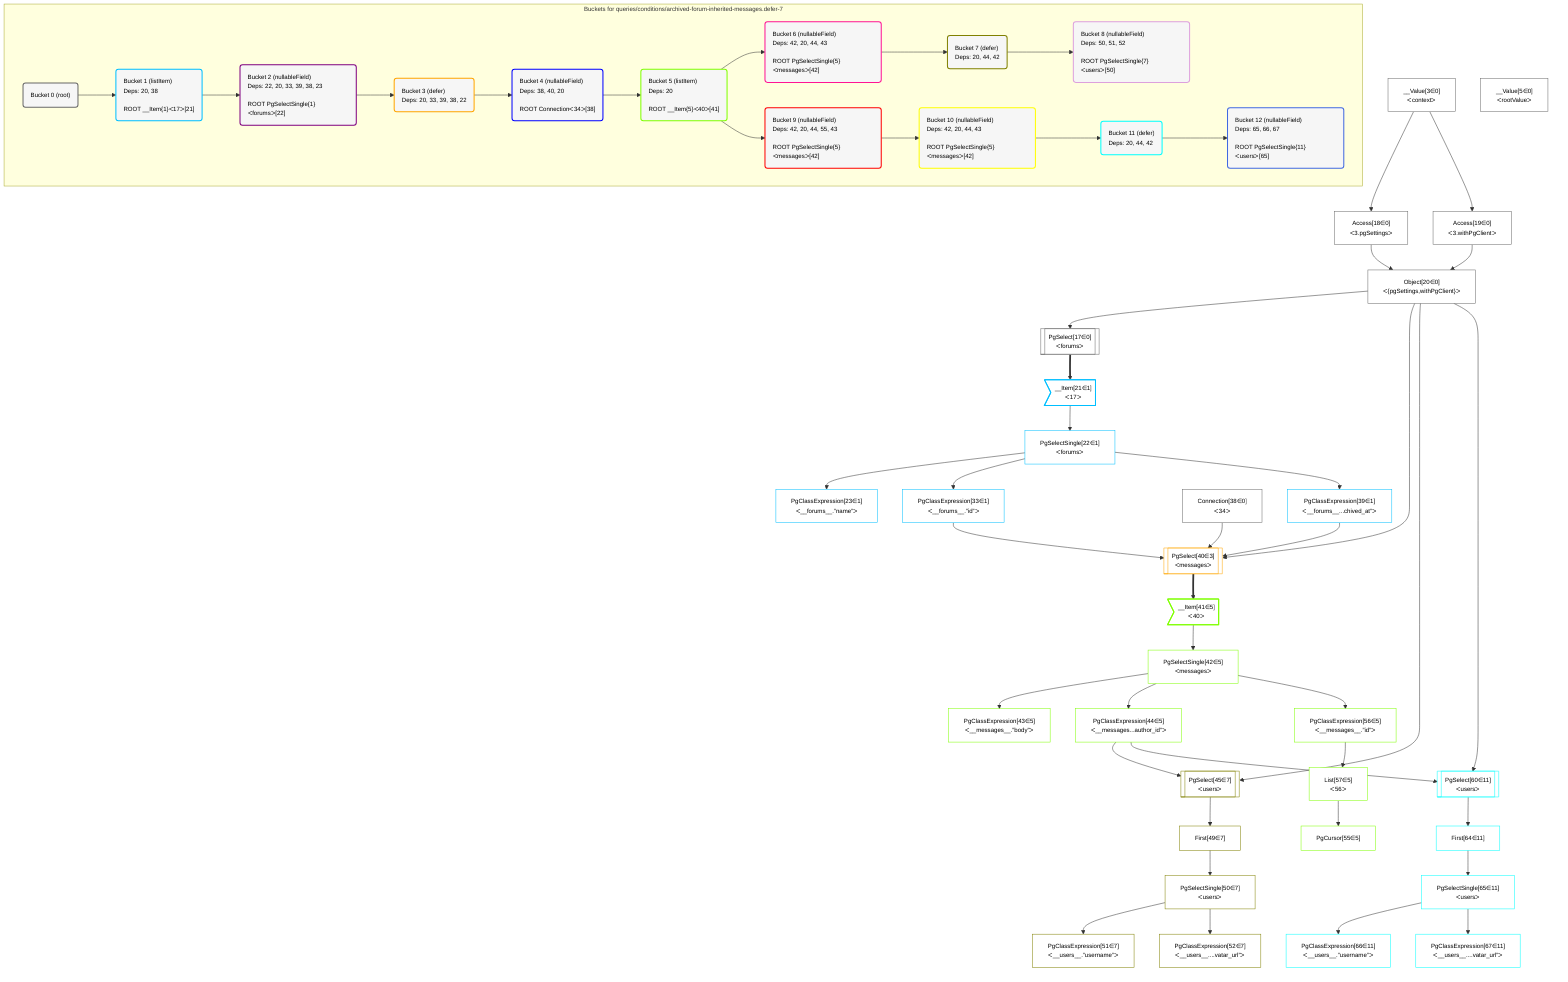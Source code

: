 %%{init: {'themeVariables': { 'fontSize': '12px'}}}%%
graph TD
    classDef path fill:#eee,stroke:#000,color:#000
    classDef plan fill:#fff,stroke-width:1px,color:#000
    classDef itemplan fill:#fff,stroke-width:2px,color:#000
    classDef sideeffectplan fill:#f00,stroke-width:2px,color:#000
    classDef bucket fill:#f6f6f6,color:#000,stroke-width:2px,text-align:left


    %% define steps
    __Value3["__Value[3∈0]<br />ᐸcontextᐳ"]:::plan
    __Value5["__Value[5∈0]<br />ᐸrootValueᐳ"]:::plan
    Access18["Access[18∈0]<br />ᐸ3.pgSettingsᐳ"]:::plan
    Access19["Access[19∈0]<br />ᐸ3.withPgClientᐳ"]:::plan
    Object20["Object[20∈0]<br />ᐸ{pgSettings,withPgClient}ᐳ"]:::plan
    PgSelect17[["PgSelect[17∈0]<br />ᐸforumsᐳ"]]:::plan
    __Item21>"__Item[21∈1]<br />ᐸ17ᐳ"]:::itemplan
    PgSelectSingle22["PgSelectSingle[22∈1]<br />ᐸforumsᐳ"]:::plan
    PgClassExpression23["PgClassExpression[23∈1]<br />ᐸ__forums__.”name”ᐳ"]:::plan
    PgClassExpression33["PgClassExpression[33∈1]<br />ᐸ__forums__.”id”ᐳ"]:::plan
    Connection38["Connection[38∈0]<br />ᐸ34ᐳ"]:::plan
    PgClassExpression39["PgClassExpression[39∈1]<br />ᐸ__forums__...chived_at”ᐳ"]:::plan
    PgSelect40[["PgSelect[40∈3]<br />ᐸmessagesᐳ"]]:::plan
    __Item41>"__Item[41∈5]<br />ᐸ40ᐳ"]:::itemplan
    PgSelectSingle42["PgSelectSingle[42∈5]<br />ᐸmessagesᐳ"]:::plan
    PgClassExpression43["PgClassExpression[43∈5]<br />ᐸ__messages__.”body”ᐳ"]:::plan
    PgClassExpression44["PgClassExpression[44∈5]<br />ᐸ__messages...author_id”ᐳ"]:::plan
    PgSelect45[["PgSelect[45∈7]<br />ᐸusersᐳ"]]:::plan
    First49["First[49∈7]"]:::plan
    PgSelectSingle50["PgSelectSingle[50∈7]<br />ᐸusersᐳ"]:::plan
    PgClassExpression51["PgClassExpression[51∈7]<br />ᐸ__users__.”username”ᐳ"]:::plan
    PgClassExpression52["PgClassExpression[52∈7]<br />ᐸ__users__....vatar_url”ᐳ"]:::plan
    PgClassExpression56["PgClassExpression[56∈5]<br />ᐸ__messages__.”id”ᐳ"]:::plan
    List57["List[57∈5]<br />ᐸ56ᐳ"]:::plan
    PgCursor55["PgCursor[55∈5]"]:::plan
    PgSelect60[["PgSelect[60∈11]<br />ᐸusersᐳ"]]:::plan
    First64["First[64∈11]"]:::plan
    PgSelectSingle65["PgSelectSingle[65∈11]<br />ᐸusersᐳ"]:::plan
    PgClassExpression66["PgClassExpression[66∈11]<br />ᐸ__users__.”username”ᐳ"]:::plan
    PgClassExpression67["PgClassExpression[67∈11]<br />ᐸ__users__....vatar_url”ᐳ"]:::plan

    %% plan dependencies
    __Value3 --> Access18
    __Value3 --> Access19
    Access18 & Access19 --> Object20
    Object20 --> PgSelect17
    PgSelect17 ==> __Item21
    __Item21 --> PgSelectSingle22
    PgSelectSingle22 --> PgClassExpression23
    PgSelectSingle22 --> PgClassExpression33
    PgSelectSingle22 --> PgClassExpression39
    Object20 & PgClassExpression33 & PgClassExpression39 & Connection38 --> PgSelect40
    PgSelect40 ==> __Item41
    __Item41 --> PgSelectSingle42
    PgSelectSingle42 --> PgClassExpression43
    PgSelectSingle42 --> PgClassExpression44
    Object20 & PgClassExpression44 --> PgSelect45
    PgSelect45 --> First49
    First49 --> PgSelectSingle50
    PgSelectSingle50 --> PgClassExpression51
    PgSelectSingle50 --> PgClassExpression52
    PgSelectSingle42 --> PgClassExpression56
    PgClassExpression56 --> List57
    List57 --> PgCursor55
    Object20 & PgClassExpression44 --> PgSelect60
    PgSelect60 --> First64
    First64 --> PgSelectSingle65
    PgSelectSingle65 --> PgClassExpression66
    PgSelectSingle65 --> PgClassExpression67

    subgraph "Buckets for queries/conditions/archived-forum-inherited-messages.defer-7"
    Bucket0("Bucket 0 (root)"):::bucket
    classDef bucket0 stroke:#696969
    class Bucket0,__Value3,__Value5,PgSelect17,Access18,Access19,Object20,Connection38 bucket0
    Bucket1("Bucket 1 (listItem)<br />Deps: 20, 38<br /><br />ROOT __Item{1}ᐸ17ᐳ[21]"):::bucket
    classDef bucket1 stroke:#00bfff
    class Bucket1,__Item21,PgSelectSingle22,PgClassExpression23,PgClassExpression33,PgClassExpression39 bucket1
    Bucket2("Bucket 2 (nullableField)<br />Deps: 22, 20, 33, 39, 38, 23<br /><br />ROOT PgSelectSingle{1}ᐸforumsᐳ[22]"):::bucket
    classDef bucket2 stroke:#7f007f
    class Bucket2 bucket2
    Bucket3("Bucket 3 (defer)<br />Deps: 20, 33, 39, 38, 22"):::bucket
    classDef bucket3 stroke:#ffa500
    class Bucket3,PgSelect40 bucket3
    Bucket4("Bucket 4 (nullableField)<br />Deps: 38, 40, 20<br /><br />ROOT Connectionᐸ34ᐳ[38]"):::bucket
    classDef bucket4 stroke:#0000ff
    class Bucket4 bucket4
    Bucket5("Bucket 5 (listItem)<br />Deps: 20<br /><br />ROOT __Item{5}ᐸ40ᐳ[41]"):::bucket
    classDef bucket5 stroke:#7fff00
    class Bucket5,__Item41,PgSelectSingle42,PgClassExpression43,PgClassExpression44,PgCursor55,PgClassExpression56,List57 bucket5
    Bucket6("Bucket 6 (nullableField)<br />Deps: 42, 20, 44, 43<br /><br />ROOT PgSelectSingle{5}ᐸmessagesᐳ[42]"):::bucket
    classDef bucket6 stroke:#ff1493
    class Bucket6 bucket6
    Bucket7("Bucket 7 (defer)<br />Deps: 20, 44, 42"):::bucket
    classDef bucket7 stroke:#808000
    class Bucket7,PgSelect45,First49,PgSelectSingle50,PgClassExpression51,PgClassExpression52 bucket7
    Bucket8("Bucket 8 (nullableField)<br />Deps: 50, 51, 52<br /><br />ROOT PgSelectSingle{7}ᐸusersᐳ[50]"):::bucket
    classDef bucket8 stroke:#dda0dd
    class Bucket8 bucket8
    Bucket9("Bucket 9 (nullableField)<br />Deps: 42, 20, 44, 55, 43<br /><br />ROOT PgSelectSingle{5}ᐸmessagesᐳ[42]"):::bucket
    classDef bucket9 stroke:#ff0000
    class Bucket9 bucket9
    Bucket10("Bucket 10 (nullableField)<br />Deps: 42, 20, 44, 43<br /><br />ROOT PgSelectSingle{5}ᐸmessagesᐳ[42]"):::bucket
    classDef bucket10 stroke:#ffff00
    class Bucket10 bucket10
    Bucket11("Bucket 11 (defer)<br />Deps: 20, 44, 42"):::bucket
    classDef bucket11 stroke:#00ffff
    class Bucket11,PgSelect60,First64,PgSelectSingle65,PgClassExpression66,PgClassExpression67 bucket11
    Bucket12("Bucket 12 (nullableField)<br />Deps: 65, 66, 67<br /><br />ROOT PgSelectSingle{11}ᐸusersᐳ[65]"):::bucket
    classDef bucket12 stroke:#4169e1
    class Bucket12 bucket12
    Bucket0 --> Bucket1
    Bucket1 --> Bucket2
    Bucket2 --> Bucket3
    Bucket3 --> Bucket4
    Bucket4 --> Bucket5
    Bucket5 --> Bucket6 & Bucket9
    Bucket6 --> Bucket7
    Bucket7 --> Bucket8
    Bucket9 --> Bucket10
    Bucket10 --> Bucket11
    Bucket11 --> Bucket12
    end